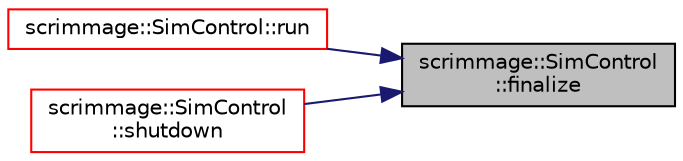 digraph "scrimmage::SimControl::finalize"
{
 // LATEX_PDF_SIZE
  edge [fontname="Helvetica",fontsize="10",labelfontname="Helvetica",labelfontsize="10"];
  node [fontname="Helvetica",fontsize="10",shape=record];
  rankdir="RL";
  Node1 [label="scrimmage::SimControl\l::finalize",height=0.2,width=0.4,color="black", fillcolor="grey75", style="filled", fontcolor="black",tooltip=" "];
  Node1 -> Node2 [dir="back",color="midnightblue",fontsize="10",style="solid",fontname="Helvetica"];
  Node2 [label="scrimmage::SimControl::run",height=0.2,width=0.4,color="red", fillcolor="white", style="filled",URL="$classscrimmage_1_1SimControl.html#ad39e6609b7da388cd2f2004c3517ddc4",tooltip="Runs the scrimmage simulation in the current thread."];
  Node1 -> Node7 [dir="back",color="midnightblue",fontsize="10",style="solid",fontname="Helvetica"];
  Node7 [label="scrimmage::SimControl\l::shutdown",height=0.2,width=0.4,color="red", fillcolor="white", style="filled",URL="$classscrimmage_1_1SimControl.html#a7097c426992e38b4ae878e824c9bcde6",tooltip="Finalizes the simulation, closes logs, closes plugins."];
}
